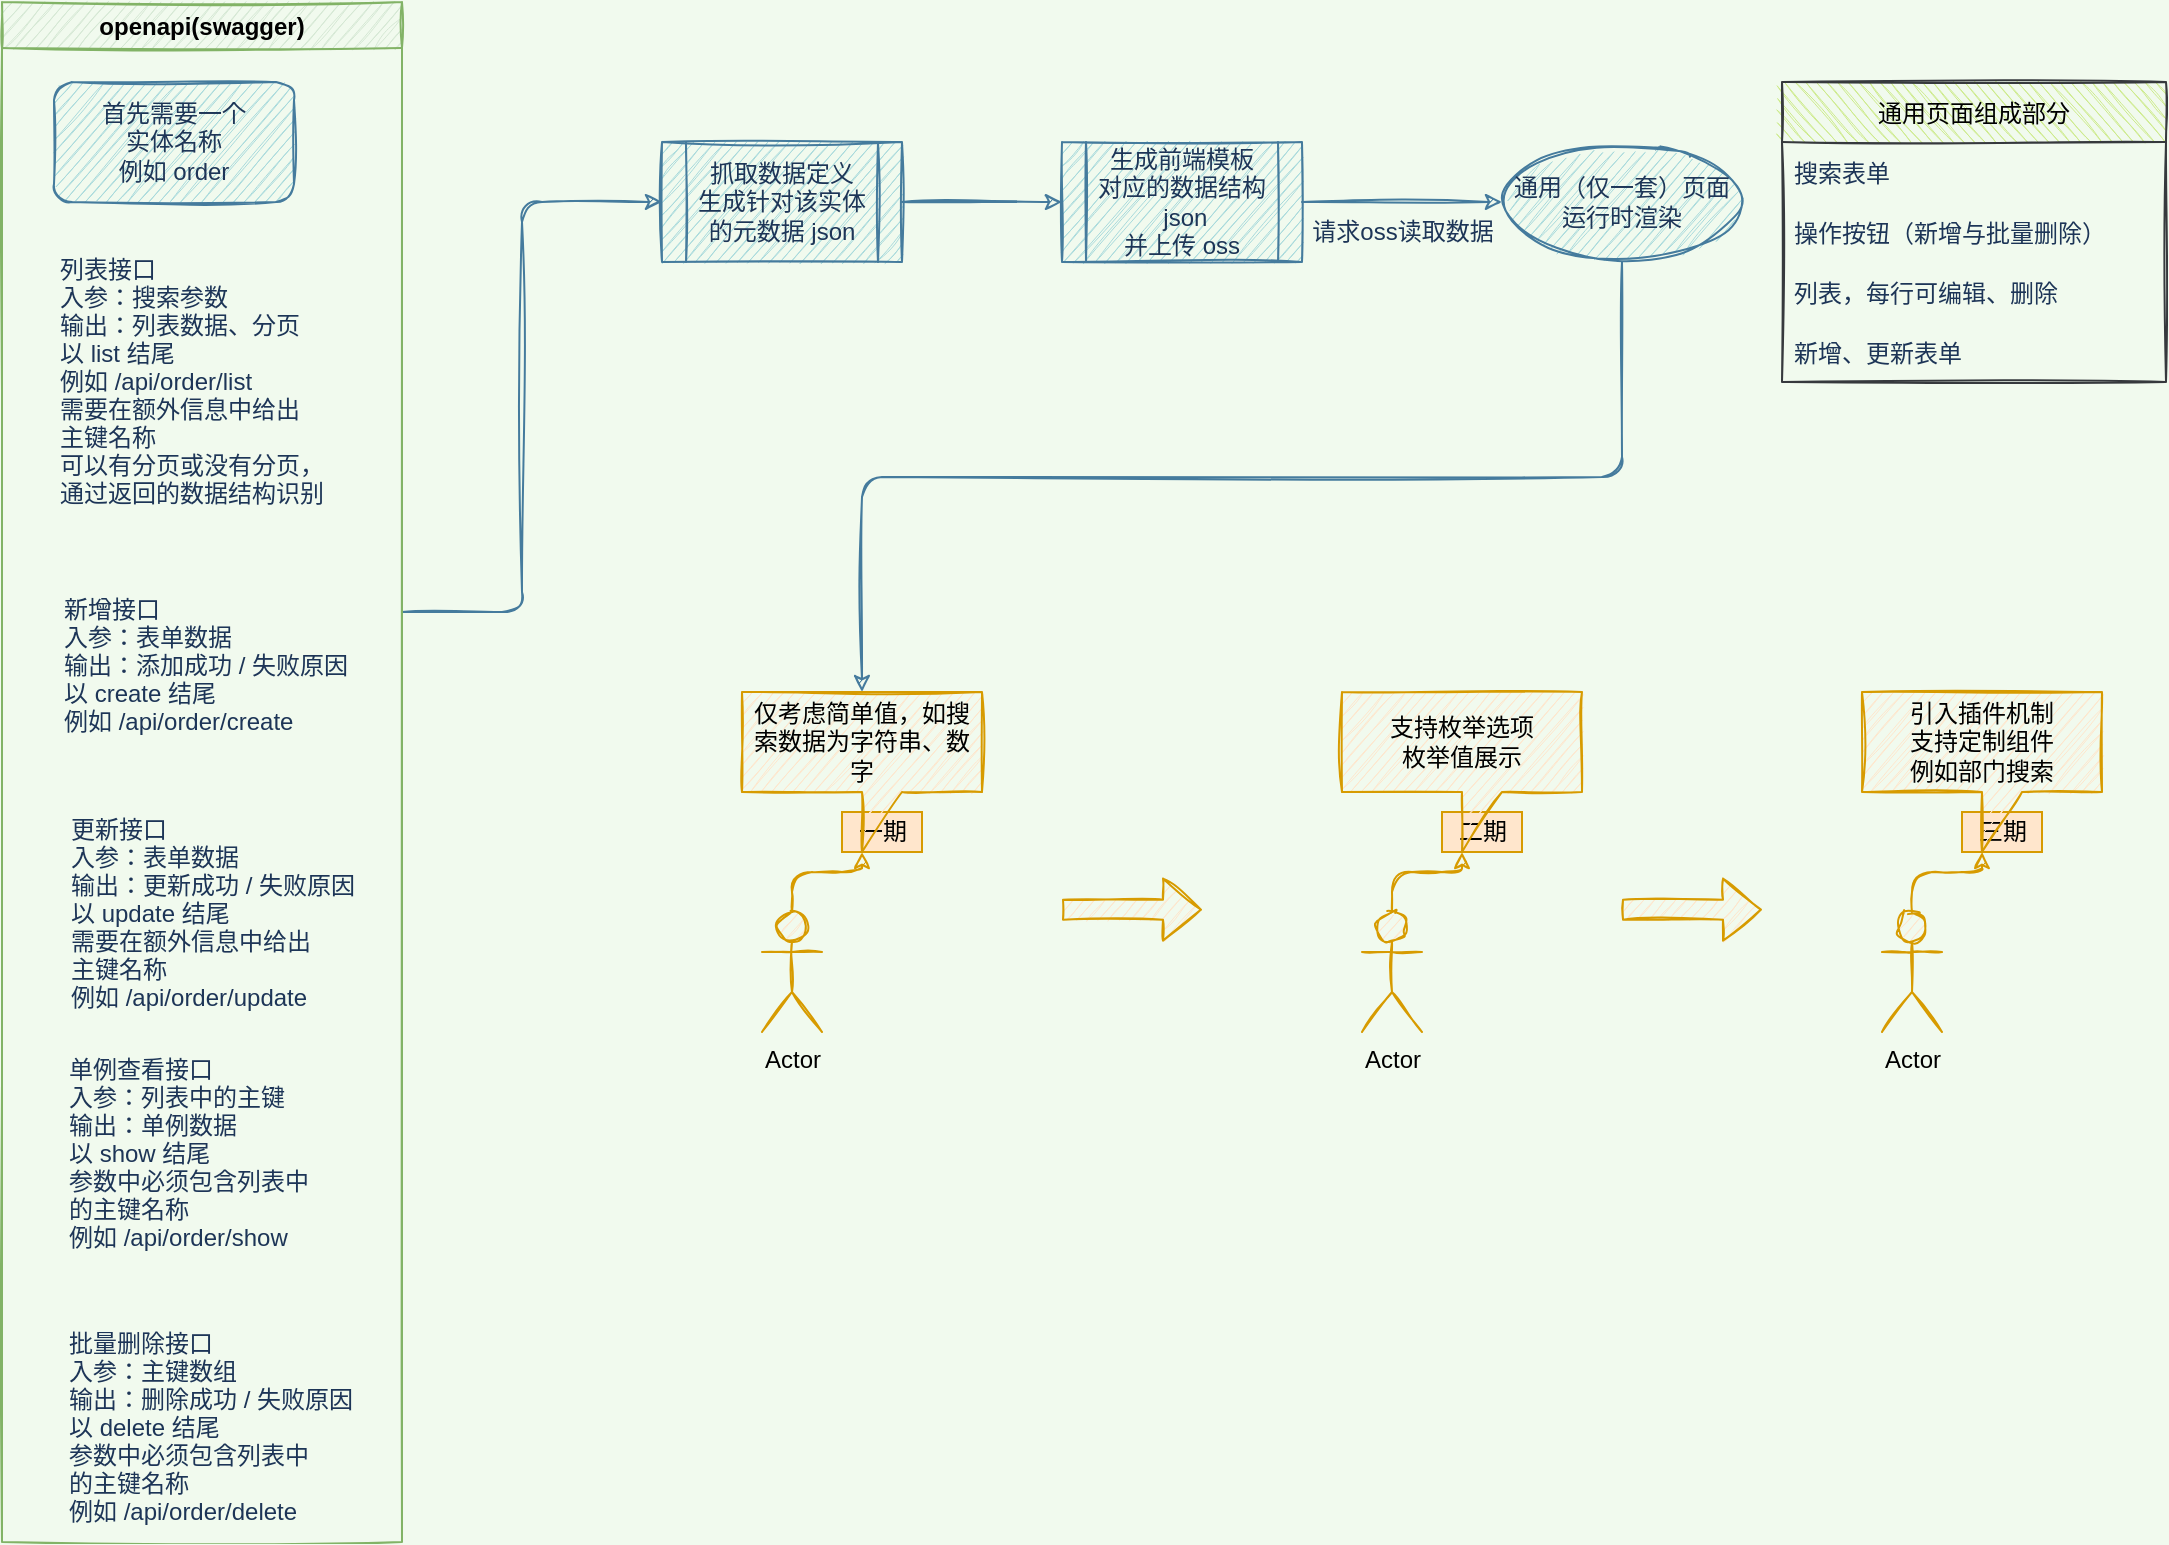 <mxfile version="16.1.0" type="github">
  <diagram id="3228e29e-7158-1315-38df-8450db1d8a1d" name="Page-1">
    <mxGraphModel dx="1672" dy="939" grid="1" gridSize="10" guides="1" tooltips="1" connect="1" arrows="1" fold="1" page="1" pageScale="1" pageWidth="1169" pageHeight="827" background="#F1FAEE" math="0" shadow="0">
      <root>
        <mxCell id="0" />
        <mxCell id="1" parent="0" />
        <mxCell id="MM5QcYv-WwZt81QImvIx-21550" style="edgeStyle=orthogonalEdgeStyle;sketch=1;orthogonalLoop=1;jettySize=auto;html=1;entryX=0;entryY=0.5;entryDx=0;entryDy=0;fontColor=#1D3557;strokeColor=#457B9D;fillColor=#A8DADC;" edge="1" parent="1" source="MM5QcYv-WwZt81QImvIx-21541" target="MM5QcYv-WwZt81QImvIx-21549">
          <mxGeometry relative="1" as="geometry">
            <Array as="points">
              <mxPoint x="270" y="365" />
              <mxPoint x="270" y="160" />
            </Array>
          </mxGeometry>
        </mxCell>
        <mxCell id="MM5QcYv-WwZt81QImvIx-21541" value="openapi(swagger)" style="swimlane;strokeColor=#82b366;fillColor=#d5e8d4;rounded=0;sketch=1;" vertex="1" parent="1">
          <mxGeometry x="10" y="60" width="200" height="770" as="geometry" />
        </mxCell>
        <mxCell id="MM5QcYv-WwZt81QImvIx-21544" value="列表接口&#xa;入参：搜索参数&#xa;输出：列表数据、分页&#xa;以 list 结尾&#xa;例如 /api/order/list&#xa;需要在额外信息中给出&#xa;主键名称&#xa;可以有分页或没有分页，&#xa;通过返回的数据结构识别&#xa;&#xa;" style="text;align=left;verticalAlign=top;spacingLeft=4;spacingRight=4;overflow=hidden;rotatable=0;points=[[0,0.5],[1,0.5]];portConstraint=eastwest;rounded=0;sketch=1;fontColor=#1D3557;" vertex="1" parent="MM5QcYv-WwZt81QImvIx-21541">
          <mxGeometry x="23" y="120" width="154" height="150" as="geometry" />
        </mxCell>
        <mxCell id="MM5QcYv-WwZt81QImvIx-21546" value="新增接口&#xa;入参：表单数据&#xa;输出：添加成功 / 失败原因&#xa;以 create 结尾&#xa;例如 /api/order/create" style="text;strokeColor=none;fillColor=none;align=left;verticalAlign=top;spacingLeft=4;spacingRight=4;overflow=hidden;rotatable=0;points=[[0,0.5],[1,0.5]];portConstraint=eastwest;fontColor=#1D3557;rounded=0;sketch=1;" vertex="1" parent="MM5QcYv-WwZt81QImvIx-21541">
          <mxGeometry x="25" y="290" width="159" height="80" as="geometry" />
        </mxCell>
        <mxCell id="MM5QcYv-WwZt81QImvIx-21547" value="更新接口&#xa;入参：表单数据&#xa;输出：更新成功 / 失败原因&#xa;以 update 结尾&#xa;需要在额外信息中给出&#xa;主键名称&#xa;例如 /api/order/update" style="text;strokeColor=none;fillColor=none;align=left;verticalAlign=top;spacingLeft=4;spacingRight=4;overflow=hidden;rotatable=0;points=[[0,0.5],[1,0.5]];portConstraint=eastwest;fontColor=#1D3557;rounded=0;sketch=1;" vertex="1" parent="MM5QcYv-WwZt81QImvIx-21541">
          <mxGeometry x="28.5" y="400" width="171.5" height="110" as="geometry" />
        </mxCell>
        <mxCell id="MM5QcYv-WwZt81QImvIx-21548" value="批量删除接口&#xa;入参：主键数组&#xa;输出：删除成功 / 失败原因&#xa;以 delete 结尾&#xa;参数中必须包含列表中&#xa;的主键名称&#xa;例如 /api/order/delete" style="text;strokeColor=none;fillColor=none;align=left;verticalAlign=top;spacingLeft=4;spacingRight=4;overflow=hidden;rotatable=0;points=[[0,0.5],[1,0.5]];portConstraint=eastwest;fontColor=#1D3557;rounded=0;sketch=1;" vertex="1" parent="MM5QcYv-WwZt81QImvIx-21541">
          <mxGeometry x="27.5" y="657" width="172.5" height="110" as="geometry" />
        </mxCell>
        <mxCell id="MM5QcYv-WwZt81QImvIx-21579" value="首先需要一个&lt;br&gt;实体名称&lt;br&gt;例如 order" style="rounded=1;whiteSpace=wrap;html=1;sketch=1;fontColor=#1D3557;strokeColor=#457B9D;fillColor=#A8DADC;" vertex="1" parent="MM5QcYv-WwZt81QImvIx-21541">
          <mxGeometry x="26" y="40" width="120" height="60" as="geometry" />
        </mxCell>
        <mxCell id="MM5QcYv-WwZt81QImvIx-21589" value="单例查看接口&#xa;入参：列表中的主键&#xa;输出：单例数据&#xa;以 show 结尾&#xa;参数中必须包含列表中&#xa;的主键名称&#xa;例如 /api/order/show" style="text;strokeColor=none;fillColor=none;align=left;verticalAlign=top;spacingLeft=4;spacingRight=4;overflow=hidden;rotatable=0;points=[[0,0.5],[1,0.5]];portConstraint=eastwest;fontColor=#1D3557;rounded=0;sketch=1;" vertex="1" parent="MM5QcYv-WwZt81QImvIx-21541">
          <mxGeometry x="27.5" y="520" width="172.5" height="110" as="geometry" />
        </mxCell>
        <mxCell id="MM5QcYv-WwZt81QImvIx-21554" value="" style="edgeStyle=orthogonalEdgeStyle;sketch=1;orthogonalLoop=1;jettySize=auto;html=1;fontColor=#1D3557;strokeColor=#457B9D;fillColor=#A8DADC;" edge="1" parent="1" source="MM5QcYv-WwZt81QImvIx-21549" target="MM5QcYv-WwZt81QImvIx-21553">
          <mxGeometry relative="1" as="geometry" />
        </mxCell>
        <mxCell id="MM5QcYv-WwZt81QImvIx-21549" value="抓取数据定义&lt;br&gt;生成针对该实体的元数据 json" style="shape=process;whiteSpace=wrap;html=1;backgroundOutline=1;sketch=1;fontColor=#1D3557;strokeColor=#457B9D;fillColor=#A8DADC;" vertex="1" parent="1">
          <mxGeometry x="340" y="130" width="120" height="60" as="geometry" />
        </mxCell>
        <mxCell id="MM5QcYv-WwZt81QImvIx-21556" value="" style="edgeStyle=orthogonalEdgeStyle;sketch=1;orthogonalLoop=1;jettySize=auto;html=1;fontColor=#1D3557;strokeColor=#457B9D;fillColor=#A8DADC;" edge="1" parent="1" source="MM5QcYv-WwZt81QImvIx-21553" target="MM5QcYv-WwZt81QImvIx-21555">
          <mxGeometry relative="1" as="geometry" />
        </mxCell>
        <mxCell id="MM5QcYv-WwZt81QImvIx-21553" value="生成前端模板&lt;br&gt;对应的数据结构&lt;br&gt;&amp;nbsp;json&lt;br&gt;并上传 oss" style="shape=process;whiteSpace=wrap;html=1;backgroundOutline=1;sketch=1;fontColor=#1D3557;strokeColor=#457B9D;fillColor=#A8DADC;" vertex="1" parent="1">
          <mxGeometry x="540" y="130" width="120" height="60" as="geometry" />
        </mxCell>
        <mxCell id="MM5QcYv-WwZt81QImvIx-21578" style="edgeStyle=orthogonalEdgeStyle;sketch=1;orthogonalLoop=1;jettySize=auto;html=1;exitX=0.5;exitY=1;exitDx=0;exitDy=0;fontColor=#1D3557;strokeColor=#457B9D;fillColor=#A8DADC;entryX=0.5;entryY=0;entryDx=0;entryDy=0;entryPerimeter=0;" edge="1" parent="1" source="MM5QcYv-WwZt81QImvIx-21555" target="MM5QcYv-WwZt81QImvIx-21560">
          <mxGeometry relative="1" as="geometry">
            <mxPoint x="440" y="400" as="targetPoint" />
          </mxGeometry>
        </mxCell>
        <mxCell id="MM5QcYv-WwZt81QImvIx-21555" value="通用（仅一套）页面&lt;br&gt;运行时渲染" style="ellipse;whiteSpace=wrap;html=1;fillColor=#A8DADC;strokeColor=#457B9D;fontColor=#1D3557;sketch=1;" vertex="1" parent="1">
          <mxGeometry x="760" y="130" width="120" height="60" as="geometry" />
        </mxCell>
        <mxCell id="MM5QcYv-WwZt81QImvIx-21564" style="edgeStyle=orthogonalEdgeStyle;sketch=1;orthogonalLoop=1;jettySize=auto;html=1;exitX=0.5;exitY=0;exitDx=0;exitDy=0;exitPerimeter=0;entryX=0;entryY=0;entryDx=60;entryDy=80;entryPerimeter=0;fontColor=#1D3557;strokeColor=#d79b00;fillColor=#ffe6cc;" edge="1" parent="1" source="MM5QcYv-WwZt81QImvIx-21557" target="MM5QcYv-WwZt81QImvIx-21560">
          <mxGeometry relative="1" as="geometry" />
        </mxCell>
        <mxCell id="MM5QcYv-WwZt81QImvIx-21557" value="Actor" style="shape=umlActor;verticalLabelPosition=bottom;verticalAlign=top;html=1;outlineConnect=0;sketch=1;strokeColor=#d79b00;fillColor=#ffe6cc;" vertex="1" parent="1">
          <mxGeometry x="390" y="515" width="30" height="60" as="geometry" />
        </mxCell>
        <mxCell id="MM5QcYv-WwZt81QImvIx-21559" value="一期" style="text;html=1;align=center;verticalAlign=middle;resizable=0;points=[];autosize=1;strokeColor=#d79b00;fillColor=#ffe6cc;" vertex="1" parent="1">
          <mxGeometry x="430" y="465" width="40" height="20" as="geometry" />
        </mxCell>
        <mxCell id="MM5QcYv-WwZt81QImvIx-21560" value="仅考虑简单值，如搜索数据为字符串、数字" style="shape=callout;whiteSpace=wrap;html=1;perimeter=calloutPerimeter;sketch=1;strokeColor=#d79b00;fillColor=#ffe6cc;" vertex="1" parent="1">
          <mxGeometry x="380" y="405" width="120" height="80" as="geometry" />
        </mxCell>
        <mxCell id="MM5QcYv-WwZt81QImvIx-21566" style="edgeStyle=orthogonalEdgeStyle;sketch=1;orthogonalLoop=1;jettySize=auto;html=1;exitX=0.5;exitY=0;exitDx=0;exitDy=0;exitPerimeter=0;entryX=0;entryY=0;entryDx=60;entryDy=80;entryPerimeter=0;fontColor=#1D3557;strokeColor=#d79b00;fillColor=#ffe6cc;" edge="1" parent="1" source="MM5QcYv-WwZt81QImvIx-21567" target="MM5QcYv-WwZt81QImvIx-21569">
          <mxGeometry relative="1" as="geometry" />
        </mxCell>
        <mxCell id="MM5QcYv-WwZt81QImvIx-21567" value="Actor" style="shape=umlActor;verticalLabelPosition=bottom;verticalAlign=top;html=1;outlineConnect=0;sketch=1;strokeColor=#d79b00;fillColor=#ffe6cc;" vertex="1" parent="1">
          <mxGeometry x="690" y="515" width="30" height="60" as="geometry" />
        </mxCell>
        <mxCell id="MM5QcYv-WwZt81QImvIx-21568" value="二期" style="text;html=1;align=center;verticalAlign=middle;resizable=0;points=[];autosize=1;strokeColor=#d79b00;fillColor=#ffe6cc;" vertex="1" parent="1">
          <mxGeometry x="730" y="465" width="40" height="20" as="geometry" />
        </mxCell>
        <mxCell id="MM5QcYv-WwZt81QImvIx-21569" value="支持枚举选项&lt;br&gt;枚举值展示" style="shape=callout;whiteSpace=wrap;html=1;perimeter=calloutPerimeter;sketch=1;strokeColor=#d79b00;fillColor=#ffe6cc;" vertex="1" parent="1">
          <mxGeometry x="680" y="405" width="120" height="80" as="geometry" />
        </mxCell>
        <mxCell id="MM5QcYv-WwZt81QImvIx-21570" style="edgeStyle=orthogonalEdgeStyle;sketch=1;orthogonalLoop=1;jettySize=auto;html=1;exitX=0.5;exitY=0;exitDx=0;exitDy=0;exitPerimeter=0;entryX=0;entryY=0;entryDx=60;entryDy=80;entryPerimeter=0;fontColor=#1D3557;strokeColor=#d79b00;fillColor=#ffe6cc;" edge="1" parent="1" source="MM5QcYv-WwZt81QImvIx-21571" target="MM5QcYv-WwZt81QImvIx-21573">
          <mxGeometry relative="1" as="geometry" />
        </mxCell>
        <mxCell id="MM5QcYv-WwZt81QImvIx-21571" value="Actor" style="shape=umlActor;verticalLabelPosition=bottom;verticalAlign=top;html=1;outlineConnect=0;sketch=1;strokeColor=#d79b00;fillColor=#ffe6cc;" vertex="1" parent="1">
          <mxGeometry x="950" y="515" width="30" height="60" as="geometry" />
        </mxCell>
        <mxCell id="MM5QcYv-WwZt81QImvIx-21572" value="三期" style="text;html=1;align=center;verticalAlign=middle;resizable=0;points=[];autosize=1;strokeColor=#d79b00;fillColor=#ffe6cc;" vertex="1" parent="1">
          <mxGeometry x="990" y="465" width="40" height="20" as="geometry" />
        </mxCell>
        <mxCell id="MM5QcYv-WwZt81QImvIx-21573" value="引入插件机制&lt;br&gt;支持定制组件&lt;br&gt;例如部门搜索" style="shape=callout;whiteSpace=wrap;html=1;perimeter=calloutPerimeter;sketch=1;strokeColor=#d79b00;fillColor=#ffe6cc;position2=0.5;" vertex="1" parent="1">
          <mxGeometry x="940" y="405" width="120" height="80" as="geometry" />
        </mxCell>
        <mxCell id="MM5QcYv-WwZt81QImvIx-21576" value="" style="shape=flexArrow;endArrow=classic;html=1;sketch=1;fontColor=#1D3557;strokeColor=#d79b00;fillColor=#ffe6cc;" edge="1" parent="1">
          <mxGeometry width="50" height="50" relative="1" as="geometry">
            <mxPoint x="540" y="513.82" as="sourcePoint" />
            <mxPoint x="610" y="513.82" as="targetPoint" />
          </mxGeometry>
        </mxCell>
        <mxCell id="MM5QcYv-WwZt81QImvIx-21577" value="" style="shape=flexArrow;endArrow=classic;html=1;sketch=1;fontColor=#1D3557;strokeColor=#d79b00;fillColor=#ffe6cc;" edge="1" parent="1">
          <mxGeometry width="50" height="50" relative="1" as="geometry">
            <mxPoint x="820" y="513.82" as="sourcePoint" />
            <mxPoint x="890" y="513.82" as="targetPoint" />
          </mxGeometry>
        </mxCell>
        <mxCell id="MM5QcYv-WwZt81QImvIx-21580" value="通用页面组成部分" style="swimlane;fontStyle=0;childLayout=stackLayout;horizontal=1;startSize=30;horizontalStack=0;resizeParent=1;resizeParentMax=0;resizeLast=0;collapsible=1;marginBottom=0;sketch=1;strokeColor=#36393d;fillColor=#cdeb8b;flipH=1;flipV=0;" vertex="1" parent="1">
          <mxGeometry x="900" y="100" width="192" height="150" as="geometry">
            <mxRectangle x="980" y="100" width="80" height="30" as="alternateBounds" />
          </mxGeometry>
        </mxCell>
        <mxCell id="MM5QcYv-WwZt81QImvIx-21581" value="搜索表单" style="text;strokeColor=none;fillColor=none;align=left;verticalAlign=middle;spacingLeft=4;spacingRight=4;overflow=hidden;points=[[0,0.5],[1,0.5]];portConstraint=eastwest;rotatable=0;sketch=1;fontColor=#1D3557;" vertex="1" parent="MM5QcYv-WwZt81QImvIx-21580">
          <mxGeometry y="30" width="192" height="30" as="geometry" />
        </mxCell>
        <mxCell id="MM5QcYv-WwZt81QImvIx-21582" value="操作按钮（新增与批量删除）" style="text;strokeColor=none;fillColor=none;align=left;verticalAlign=middle;spacingLeft=4;spacingRight=4;overflow=hidden;points=[[0,0.5],[1,0.5]];portConstraint=eastwest;rotatable=0;sketch=1;fontColor=#1D3557;" vertex="1" parent="MM5QcYv-WwZt81QImvIx-21580">
          <mxGeometry y="60" width="192" height="30" as="geometry" />
        </mxCell>
        <mxCell id="MM5QcYv-WwZt81QImvIx-21583" value="列表，每行可编辑、删除" style="text;strokeColor=none;fillColor=none;align=left;verticalAlign=middle;spacingLeft=4;spacingRight=4;overflow=hidden;points=[[0,0.5],[1,0.5]];portConstraint=eastwest;rotatable=0;sketch=1;fontColor=#1D3557;" vertex="1" parent="MM5QcYv-WwZt81QImvIx-21580">
          <mxGeometry y="90" width="192" height="30" as="geometry" />
        </mxCell>
        <mxCell id="MM5QcYv-WwZt81QImvIx-21587" value="新增、更新表单" style="text;strokeColor=none;fillColor=none;align=left;verticalAlign=middle;spacingLeft=4;spacingRight=4;overflow=hidden;points=[[0,0.5],[1,0.5]];portConstraint=eastwest;rotatable=0;sketch=1;fontColor=#1D3557;" vertex="1" parent="MM5QcYv-WwZt81QImvIx-21580">
          <mxGeometry y="120" width="192" height="30" as="geometry" />
        </mxCell>
        <mxCell id="MM5QcYv-WwZt81QImvIx-21590" value="请求oss读取数据" style="text;html=1;align=center;verticalAlign=middle;resizable=0;points=[];autosize=1;strokeColor=none;fillColor=none;fontColor=#1D3557;" vertex="1" parent="1">
          <mxGeometry x="655" y="165" width="110" height="20" as="geometry" />
        </mxCell>
      </root>
    </mxGraphModel>
  </diagram>
</mxfile>
